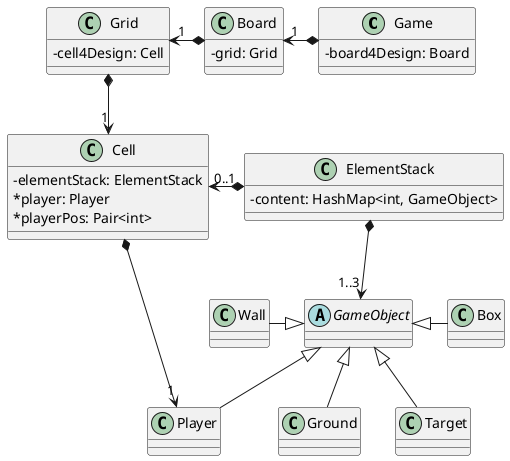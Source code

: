 @startuml

skinparam classAttributeIconSize 0
skinparam defaultFontName Consolas
!pragma useIntermediatePackages false

class Game {
    -board4Design: Board
}

class Board {
    -grid: Grid
}

class Grid {
    -cell4Design: Cell
}

class Cell {
    -elementStack: ElementStack
    *player: Player
    *playerPos: Pair<int>
}

abstract class GameObject {
}

class ElementStack {
    -content: HashMap<int, GameObject>
}

class Wall {
}

class Box {
}

class Player {
}

class Target {
}

class Ground {
}

Game *-left-> "1" Board
Board *-left-> "1" Grid
Grid *-down-> "1" Cell

ElementStack *-left-> "0..1" Cell
Cell *--> "1" Player


ElementStack *-down-> "1..3" GameObject
GameObject <|-right- Box
GameObject <|-down- Target
GameObject <|-down- Player
GameObject <|-down- Ground

GameObject <|-left- Wall


@enduml